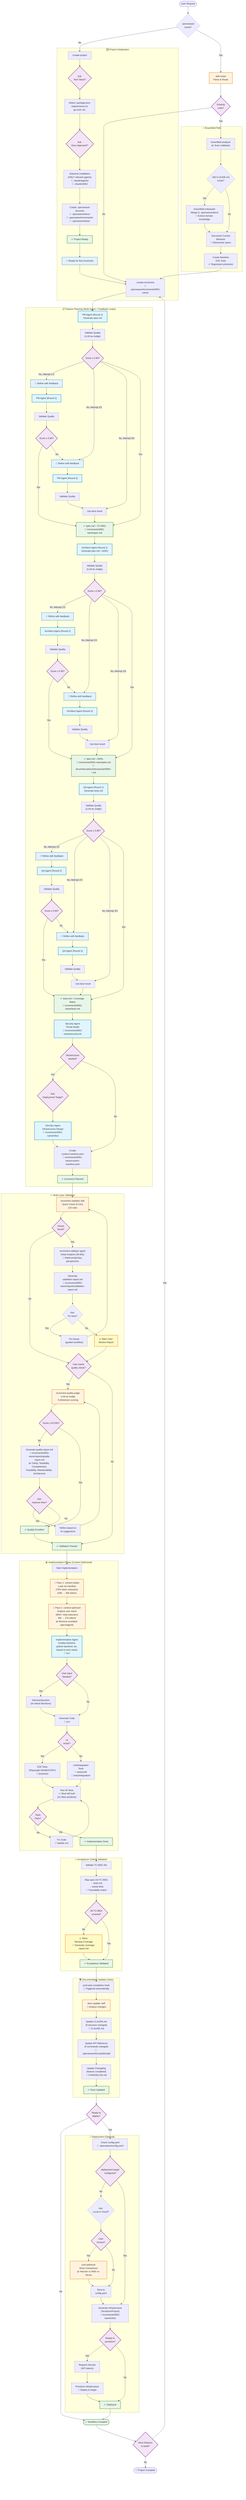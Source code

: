 flowchart TB
    Start([User Request]) --> Detect{".specweave/<br/>exists?"}

    Detect -->|No| NewProject["/create-project"]
    Detect -->|Yes| Router["skill-router<br/>Parse & Route"]

    %% New Project Initialization
    subgraph init ["🆕 Project Initialization"]
        NewProject --> AskTech{"Ask:<br/>Tech Stack?"}
        AskTech --> DetectTech["Detect: package.json,<br/>requirements.txt,<br/>go.mod, etc."]
        DetectTech --> AskDocs{"Ask:<br/>Docs Approach?"}
        AskDocs --> SelectInstall["Selective Installation<br/>(ONLY relevant agents)<br/>📁 .claude/agents/<br/>📁 .claude/skills/"]
        SelectInstall --> CreateStructure["Create .specweave/<br/>structure<br/>📁 .specweave/docs/<br/>📁 .specweave/increments/<br/>📁 .specweave/tests/"]
        CreateStructure --> InitDone["✅ Project Ready"]
        InitDone --> FirstIncrement["🔄 Ready for first increment"]
        FirstIncrement --> Planning
    end

    %% Feature Planning
    Router --> CheckBrownfield{"Existing<br/>code?"}

    CheckBrownfield -->|Yes| Brownfield
    CheckBrownfield -->|No| Planning

    subgraph brownfield ["🔧 Brownfield Path"]
        Brownfield["brownfield-analyzer<br/>📊 Scan codebase"] --> MergeClaude{"Old CLAUDE.md<br/>exists?"}
        MergeClaude -->|Yes| MergeOnboard["brownfield-onboarder<br/>Merge to .specweave/docs/<br/>📁 Extract domain knowledge"]
        MergeClaude -->|No| DocCurrent["Document Current<br/>Behavior<br/>📝 Retroactive specs"]
        MergeOnboard --> DocCurrent
        DocCurrent --> BaselineTests["Create Baseline<br/>E2E Tests<br/>✅ Regression protection"]
        BaselineTests --> Planning
    end

    subgraph planning ["📋 Feature Planning (Multi-Agent + Feedback Loops)"]
        Planning["/create-increment<br/>📁 .specweave/increments/0001-name/"] --> PMRound1["PM Agent (Round 1)<br/>Generate spec.md"]

        PMRound1 --> PMValidate1["Validate Quality<br/>(LLM-as-Judge)"]
        PMValidate1 --> PMScore1{"Score ≥ 0.80?"}
        PMScore1 -->|No, Attempt 1/3| PMRefine1["🔄 Refine with feedback"]
        PMScore1 -->|No, Attempt 2/3| PMRefine2["🔄 Refine with feedback"]
        PMScore1 -->|No, Attempt 3/3| PMBestResult["Use best result"]
        PMScore1 -->|Yes| PMDone["✅ spec.md + TC-0001<br/>📁 increments/0001-name/spec.md"]

        PMRefine1 --> PMRound2["PM Agent (Round 2)"]
        PMRefine2 --> PMRound3["PM Agent (Round 3)"]
        PMRound2 --> PMValidate2["Validate Quality"]
        PMRound3 --> PMValidate3["Validate Quality"]
        PMValidate2 --> PMScore2{"Score ≥ 0.80?"}
        PMValidate3 --> PMBestResult
        PMScore2 -->|Yes| PMDone
        PMScore2 -->|No| PMRefine2
        PMBestResult --> PMDone

        PMDone --> ArchRound1["Architect Agent (Round 1)<br/>Generate plan.md + ADRs"]

        ArchRound1 --> ArchValidate1["Validate Quality<br/>(LLM-as-Judge)"]
        ArchValidate1 --> ArchScore1{"Score ≥ 0.80?"}
        ArchScore1 -->|No, Attempt 1/3| ArchRefine1["🔄 Refine with feedback"]
        ArchScore1 -->|No, Attempt 2/3| ArchRefine2["🔄 Refine with feedback"]
        ArchScore1 -->|No, Attempt 3/3| ArchBestResult["Use best result"]
        ArchScore1 -->|Yes| ArchDone["✅ plan.md + ADRs<br/>📁 increments/0001-name/plan.md<br/>📁 docs/internal/architecture/adr/0001-*.md"]

        ArchRefine1 --> ArchRound2["Architect Agent (Round 2)"]
        ArchRefine2 --> ArchRound3["Architect Agent (Round 3)"]
        ArchRound2 --> ArchValidate2["Validate Quality"]
        ArchRound3 --> ArchValidate3["Validate Quality"]
        ArchValidate2 --> ArchScore2{"Score ≥ 0.80?"}
        ArchValidate3 --> ArchBestResult
        ArchScore2 -->|Yes| ArchDone
        ArchScore2 -->|No| ArchRefine2
        ArchBestResult --> ArchDone

        ArchDone --> QARound1["QA Agent (Round 1)<br/>Generate tests.md"]

        QARound1 --> QAValidate1["Validate Quality<br/>(LLM-as-Judge)"]
        QAValidate1 --> QAScore1{"Score ≥ 0.80?"}
        QAScore1 -->|No, Attempt 1/3| QARefine1["🔄 Refine with feedback"]
        QAScore1 -->|No, Attempt 2/3| QARefine2["🔄 Refine with feedback"]
        QAScore1 -->|No, Attempt 3/3| QABestResult["Use best result"]
        QAScore1 -->|Yes| QADone["✅ tests.md + Coverage Matrix<br/>📁 increments/0001-name/tests.md"]

        QARefine1 --> QARound2["QA Agent (Round 2)"]
        QARefine2 --> QARound3["QA Agent (Round 3)"]
        QARound2 --> QAValidate2["Validate Quality"]
        QARound3 --> QAValidate3["Validate Quality"]
        QAValidate2 --> QAScore2{"Score ≥ 0.80?"}
        QAValidate3 --> QABestResult
        QAScore2 -->|Yes| QADone
        QAScore2 -->|No| QARefine2
        QABestResult --> QADone

        QADone --> SecAgent["Security Agent<br/>Threat Model<br/>📁 increments/0001-name/security.md"]

        SecAgent --> CheckInfra{"Infrastructure<br/>needed?"}
        CheckInfra -->|Yes| AskDeploy{"Ask:<br/>Deployment Target?"}
        CheckInfra -->|No| ContextManifest
        AskDeploy --> DevOpsAgent["DevOps Agent<br/>Infrastructure Design<br/>📁 increments/0001-name/infra/"]
        DevOpsAgent --> ContextManifest["Create<br/>context-manifest.yaml<br/>📁 increments/0001-name/context-manifest.yaml"]
        ContextManifest --> PlanDone["✅ Increment Planned"]
    end

    %% Validation (Rule-based + Optional Quality Judge)
    PlanDone --> Validation

    subgraph validation ["✅ Multi-Layer Validation"]
        Validation["increment-validator skill<br/>Quick Check (5-10s)<br/>120 rules"] --> ValidCheck{"Issues<br/>found?"}
        ValidCheck -->|No| AskQuality{"User wants<br/>quality check?"}
        ValidCheck -->|Yes| DeepValidation["increment-validator agent<br/>Deep Analysis (30-60s)<br/>📁 PM/Arch/QA/Sec perspectives"]

        DeepValidation --> GenReport["Generate<br/>validation-report.md<br/>📁 increments/0001-name/reports/validation-report.md"]
        GenReport --> AskFix{"Ask:<br/>Fix Now?"}
        AskFix -->|Yes| FixIssues["Fix Issues<br/>(guided workflow)"]
        AskFix -->|No| WarnUser["⚠️ Warn User:<br/>Review Report"]
        FixIssues --> Validation
        WarnUser --> AskQuality

        AskQuality -->|Yes| QualityJudge["increment-quality-judge<br/>LLM-as-Judge<br/>6-dimension scoring"]
        AskQuality -->|No| ValidPass

        QualityJudge --> QualityScore{"Score ≥ 87/100?"}
        QualityScore -->|No| QualityReport["Generate quality-report.md<br/>📁 increments/0001-name/reports/quality-report.md<br/>📊 Clarity, Testability, Completeness,<br/>Feasibility, Maintainability, Architecture"]
        QualityScore -->|Yes| QualityPass["✅ Quality Excellent"]
        QualityReport --> AskImprove{"Ask:<br/>Improve Now?"}
        AskImprove -->|Yes| ImproveSpec["Refine based on<br/>AI suggestions"]
        AskImprove -->|No| QualityPass
        ImproveSpec --> QualityJudge
        QualityPass --> ValidPass["✅ Validation Passed"]
    end

    %% Implementation (2-Pass Context Optimization)
    ValidPass --> Implementation

    subgraph implementation ["💻 Implementation Phase (Context-Optimized)"]
        Implementation["Start Implementation"] --> LoadContext["🔹 Pass 1: context-loader<br/>Load via manifest<br/>(70% token reduction)<br/>150k → 45k tokens"]

        LoadContext --> OptimizeContext["🔹 Pass 2: context-optimizer<br/>Analyze user intent<br/>(80%+ total reduction)<br/>45k → 27k tokens<br/>📊 Remove unrelated specs/agents"]

        OptimizeContext --> ImplAgent["Implementation Agent<br/>(nodejs-backend,<br/>python-backend, etc.<br/>based on tech stack)<br/>📁 src/"]

        ImplAgent --> UserQ{"User Input<br/>Needed?"}
        UserQ -->|Yes| AskUser["AskUserQuestion<br/>(at critical decisions)"]
        UserQ -->|No| CodeGen
        AskUser --> CodeGen["Generate Code<br/>📁 src/"]

        CodeGen --> UICheck{"UI<br/>exists?"}
        UICheck -->|Yes| E2ETests["E2E Tests<br/>(Playwright MANDATORY)<br/>📁 tests/e2e/"]
        UICheck -->|No| UnitTests["Unit/Integration<br/>Tests<br/>📁 tests/unit/<br/>📁 tests/integration/"]

        E2ETests --> TestAll
        UnitTests --> TestAll["Run All Tests<br/>✅ Must tell truth<br/>(no false positives)"]

        TestAll --> TestPass{"Tests<br/>Pass?"}
        TestPass -->|No| FixCode["Fix Code<br/>📝 Update src/"]
        TestPass -->|Yes| ImplDone["✅ Implementation Done"]
        FixCode --> TestAll
    end

    %% Acceptance Criteria Validation
    ImplDone --> AcceptanceVal

    subgraph acceptance ["🎯 Acceptance Criteria Validation"]
        AcceptanceVal["Validate TC-0001 IDs"] --> MapTests["Map spec.md TC-0001<br/>→ tests.md<br/>→ actual tests<br/>📁 Traceability matrix"]
        MapTests --> CheckCoverage{"All TC-0001<br/>covered?"}
        CheckCoverage -->|No| WarnMissing["⚠️ Warn:<br/>Missing Coverage<br/>📁 Generate coverage-report.md"]
        CheckCoverage -->|Yes| AccDone["✅ Acceptance Validated"]
        WarnMissing --> AccDone
    end

    %% Documentation Updates (Auto via Hook)
    AccDone --> Docs

    subgraph docs ["📚 Documentation Updates (Auto)"]
        Docs["post-task-completion hook<br/>🔔 Triggered automatically"] --> DocsUpdater["docs-updater skill<br/>📝 Analyze changes"]
        DocsUpdater --> UpdateClaude["Update CLAUDE.md<br/>(if structure changed)<br/>📁 CLAUDE.md"]
        UpdateClaude --> UpdateAPI["Update API Reference<br/>(if commands changed)<br/>📁 .specweave/docs/public/api/"]
        UpdateAPI --> UpdateChangelog["Update Changelog<br/>(feature completed)<br/>📁 CHANGELOG.md"]
        UpdateChangelog --> DocsDone["✅ Docs Updated"]
    end

    %% Deployment (Optional)
    DocsDone --> DeployCheck{"Ready to<br/>deploy?"}

    DeployCheck -->|No| Done
    DeployCheck -->|Yes| Deploy

    subgraph deploy ["🚀 Deployment (Optional)"]
        Deploy["Check config.yaml<br/>📁 .specweave/config.yaml"] --> ConfigExists{"deployment.target<br/>configured?"}
        ConfigExists -->|No| AskDeployTarget{"Ask:<br/>Local or Cloud?"}
        ConfigExists -->|Yes| GenInfra
        AskDeployTarget --> CostOpt{"User<br/>Unsure?"}
        CostOpt -->|Yes| CostOptSkill["cost-optimizer<br/>Show Comparison<br/>📊 Hetzner vs AWS vs Vercel"]
        CostOpt -->|No| SaveConfig
        CostOptSkill --> SaveConfig["Save to<br/>config.yaml"]
        SaveConfig --> GenInfra["Generate Infrastructure<br/>(Terraform/Pulumi)<br/>📁 increments/0001-name/infra/"]
        GenInfra --> AskSecrets{"Ready to<br/>provision?"}
        AskSecrets -->|Yes| Secrets["Request Secrets<br/>(API tokens)"]
        AskSecrets -->|No| DeployDone
        Secrets --> Provision["Provision Infrastructure<br/>🚀 Deploy to target"]
        Provision --> DeployDone["✅ Deployed"]
    end

    DeployDone --> Done
    Done([✅ Workflow Complete])
    Done --> NextIncrement{"More features<br/>to build?"}
    NextIncrement -->|Yes| Planning
    NextIncrement -->|No| End([🎉 Project Complete])

    %% Styling
    classDef agentStyle fill:#e1f5ff,stroke:#0288d1,stroke-width:2px
    classDef skillStyle fill:#fff3e0,stroke:#f57c00,stroke-width:2px
    classDef decisionStyle fill:#f3e5f5,stroke:#7b1fa2,stroke-width:2px
    classDef successStyle fill:#e8f5e9,stroke:#388e3c,stroke-width:2px
    classDef warnStyle fill:#fff9c4,stroke:#f57f17,stroke-width:2px
    classDef loopStyle fill:#e3f2fd,stroke:#1976d2,stroke-width:3px,stroke-dasharray: 5 5

    class PMRound1,PMRound2,PMRound3,ArchRound1,ArchRound2,ArchRound3,QARound1,QARound2,QARound3,SecAgent,DevOpsAgent,ImplAgent agentStyle
    class Router,Validation,LoadContext,OptimizeContext,DocsUpdater,CostOptSkill,QualityJudge skillStyle
    class AskTech,AskDocs,CheckBrownfield,CheckInfra,AskDeploy,ValidCheck,AskQuality,QualityScore,AskImprove,UserQ,UICheck,TestPass,CheckCoverage,DeployCheck,ConfigExists,CostOpt,AskSecrets,NextIncrement,PMScore1,PMScore2,ArchScore1,ArchScore2,QAScore1,QAScore2 decisionStyle
    class ValidPass,PlanDone,ImplDone,AccDone,DocsDone,DeployDone,Done,InitDone,PMDone,ArchDone,QADone,QualityPass successStyle
    class WarnUser,WarnMissing warnStyle
    class PMRefine1,PMRefine2,ArchRefine1,ArchRefine2,QARefine1,QARefine2,FirstIncrement loopStyle